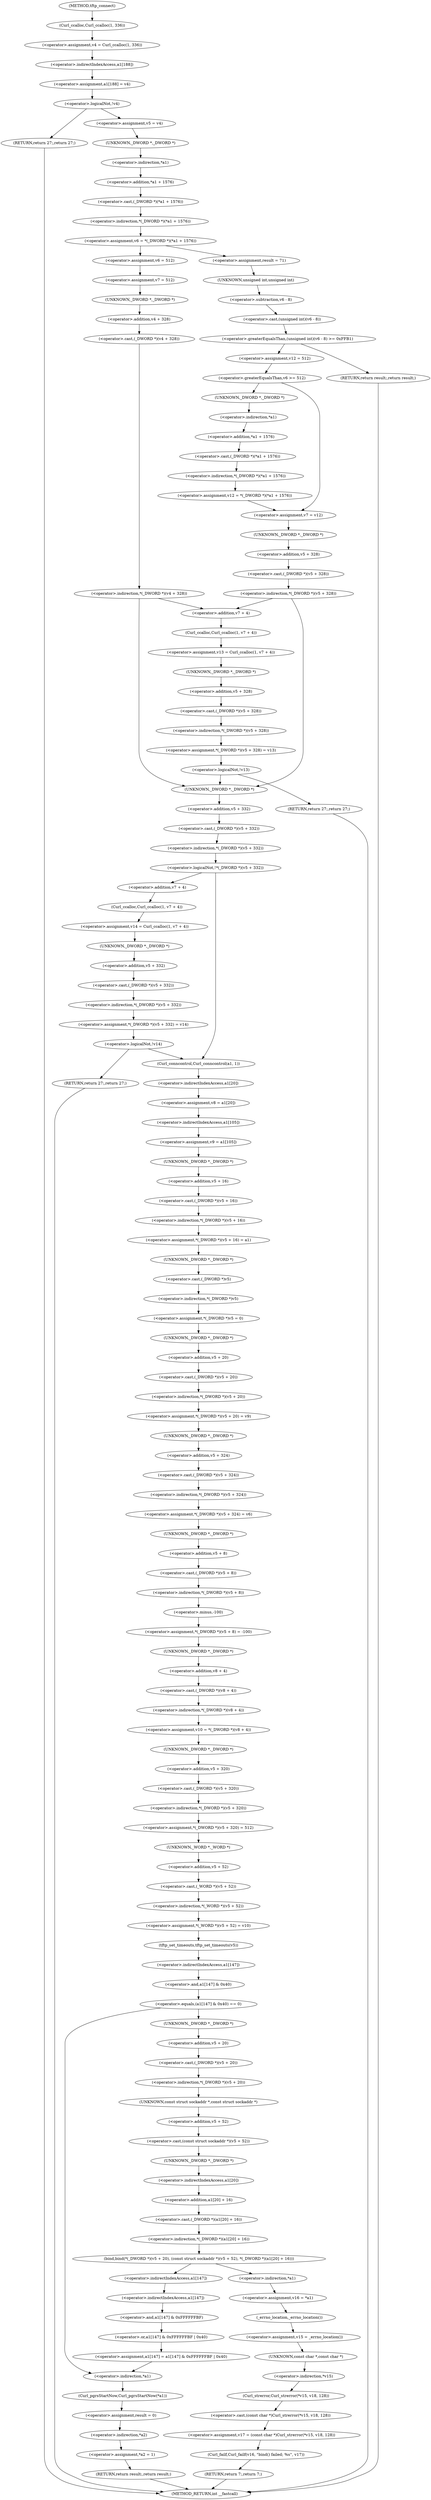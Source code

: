 digraph tftp_connect {  
"1000135" [label = "(<operator>.assignment,v4 = Curl_ccalloc(1, 336))" ]
"1000137" [label = "(Curl_ccalloc,Curl_ccalloc(1, 336))" ]
"1000140" [label = "(<operator>.assignment,a1[188] = v4)" ]
"1000141" [label = "(<operator>.indirectIndexAccess,a1[188])" ]
"1000146" [label = "(<operator>.logicalNot,!v4)" ]
"1000148" [label = "(RETURN,return 27;,return 27;)" ]
"1000150" [label = "(<operator>.assignment,v5 = v4)" ]
"1000153" [label = "(<operator>.assignment,v6 = *(_DWORD *)(*a1 + 1576))" ]
"1000155" [label = "(<operator>.indirection,*(_DWORD *)(*a1 + 1576))" ]
"1000156" [label = "(<operator>.cast,(_DWORD *)(*a1 + 1576))" ]
"1000157" [label = "(UNKNOWN,_DWORD *,_DWORD *)" ]
"1000158" [label = "(<operator>.addition,*a1 + 1576)" ]
"1000159" [label = "(<operator>.indirection,*a1)" ]
"1000165" [label = "(<operator>.assignment,result = 71)" ]
"1000169" [label = "(<operator>.greaterEqualsThan,(unsigned int)(v6 - 8) >= 0xFFB1)" ]
"1000170" [label = "(<operator>.cast,(unsigned int)(v6 - 8))" ]
"1000171" [label = "(UNKNOWN,unsigned int,unsigned int)" ]
"1000172" [label = "(<operator>.subtraction,v6 - 8)" ]
"1000176" [label = "(RETURN,return result;,return result;)" ]
"1000178" [label = "(<operator>.assignment,v12 = 512)" ]
"1000182" [label = "(<operator>.greaterEqualsThan,v6 >= 512)" ]
"1000185" [label = "(<operator>.assignment,v12 = *(_DWORD *)(*a1 + 1576))" ]
"1000187" [label = "(<operator>.indirection,*(_DWORD *)(*a1 + 1576))" ]
"1000188" [label = "(<operator>.cast,(_DWORD *)(*a1 + 1576))" ]
"1000189" [label = "(UNKNOWN,_DWORD *,_DWORD *)" ]
"1000190" [label = "(<operator>.addition,*a1 + 1576)" ]
"1000191" [label = "(<operator>.indirection,*a1)" ]
"1000194" [label = "(<operator>.assignment,v7 = v12)" ]
"1000198" [label = "(<operator>.indirection,*(_DWORD *)(v5 + 328))" ]
"1000199" [label = "(<operator>.cast,(_DWORD *)(v5 + 328))" ]
"1000200" [label = "(UNKNOWN,_DWORD *,_DWORD *)" ]
"1000201" [label = "(<operator>.addition,v5 + 328)" ]
"1000207" [label = "(<operator>.assignment,v6 = 512)" ]
"1000210" [label = "(<operator>.assignment,v7 = 512)" ]
"1000214" [label = "(<operator>.indirection,*(_DWORD *)(v4 + 328))" ]
"1000215" [label = "(<operator>.cast,(_DWORD *)(v4 + 328))" ]
"1000216" [label = "(UNKNOWN,_DWORD *,_DWORD *)" ]
"1000217" [label = "(<operator>.addition,v4 + 328)" ]
"1000221" [label = "(<operator>.assignment,v13 = Curl_ccalloc(1, v7 + 4))" ]
"1000223" [label = "(Curl_ccalloc,Curl_ccalloc(1, v7 + 4))" ]
"1000225" [label = "(<operator>.addition,v7 + 4)" ]
"1000228" [label = "(<operator>.assignment,*(_DWORD *)(v5 + 328) = v13)" ]
"1000229" [label = "(<operator>.indirection,*(_DWORD *)(v5 + 328))" ]
"1000230" [label = "(<operator>.cast,(_DWORD *)(v5 + 328))" ]
"1000231" [label = "(UNKNOWN,_DWORD *,_DWORD *)" ]
"1000232" [label = "(<operator>.addition,v5 + 328)" ]
"1000237" [label = "(<operator>.logicalNot,!v13)" ]
"1000239" [label = "(RETURN,return 27;,return 27;)" ]
"1000243" [label = "(<operator>.logicalNot,!*(_DWORD *)(v5 + 332))" ]
"1000244" [label = "(<operator>.indirection,*(_DWORD *)(v5 + 332))" ]
"1000245" [label = "(<operator>.cast,(_DWORD *)(v5 + 332))" ]
"1000246" [label = "(UNKNOWN,_DWORD *,_DWORD *)" ]
"1000247" [label = "(<operator>.addition,v5 + 332)" ]
"1000251" [label = "(<operator>.assignment,v14 = Curl_ccalloc(1, v7 + 4))" ]
"1000253" [label = "(Curl_ccalloc,Curl_ccalloc(1, v7 + 4))" ]
"1000255" [label = "(<operator>.addition,v7 + 4)" ]
"1000258" [label = "(<operator>.assignment,*(_DWORD *)(v5 + 332) = v14)" ]
"1000259" [label = "(<operator>.indirection,*(_DWORD *)(v5 + 332))" ]
"1000260" [label = "(<operator>.cast,(_DWORD *)(v5 + 332))" ]
"1000261" [label = "(UNKNOWN,_DWORD *,_DWORD *)" ]
"1000262" [label = "(<operator>.addition,v5 + 332)" ]
"1000267" [label = "(<operator>.logicalNot,!v14)" ]
"1000269" [label = "(RETURN,return 27;,return 27;)" ]
"1000271" [label = "(Curl_conncontrol,Curl_conncontrol(a1, 1))" ]
"1000274" [label = "(<operator>.assignment,v8 = a1[20])" ]
"1000276" [label = "(<operator>.indirectIndexAccess,a1[20])" ]
"1000279" [label = "(<operator>.assignment,v9 = a1[105])" ]
"1000281" [label = "(<operator>.indirectIndexAccess,a1[105])" ]
"1000284" [label = "(<operator>.assignment,*(_DWORD *)(v5 + 16) = a1)" ]
"1000285" [label = "(<operator>.indirection,*(_DWORD *)(v5 + 16))" ]
"1000286" [label = "(<operator>.cast,(_DWORD *)(v5 + 16))" ]
"1000287" [label = "(UNKNOWN,_DWORD *,_DWORD *)" ]
"1000288" [label = "(<operator>.addition,v5 + 16)" ]
"1000292" [label = "(<operator>.assignment,*(_DWORD *)v5 = 0)" ]
"1000293" [label = "(<operator>.indirection,*(_DWORD *)v5)" ]
"1000294" [label = "(<operator>.cast,(_DWORD *)v5)" ]
"1000295" [label = "(UNKNOWN,_DWORD *,_DWORD *)" ]
"1000298" [label = "(<operator>.assignment,*(_DWORD *)(v5 + 20) = v9)" ]
"1000299" [label = "(<operator>.indirection,*(_DWORD *)(v5 + 20))" ]
"1000300" [label = "(<operator>.cast,(_DWORD *)(v5 + 20))" ]
"1000301" [label = "(UNKNOWN,_DWORD *,_DWORD *)" ]
"1000302" [label = "(<operator>.addition,v5 + 20)" ]
"1000306" [label = "(<operator>.assignment,*(_DWORD *)(v5 + 324) = v6)" ]
"1000307" [label = "(<operator>.indirection,*(_DWORD *)(v5 + 324))" ]
"1000308" [label = "(<operator>.cast,(_DWORD *)(v5 + 324))" ]
"1000309" [label = "(UNKNOWN,_DWORD *,_DWORD *)" ]
"1000310" [label = "(<operator>.addition,v5 + 324)" ]
"1000314" [label = "(<operator>.assignment,*(_DWORD *)(v5 + 8) = -100)" ]
"1000315" [label = "(<operator>.indirection,*(_DWORD *)(v5 + 8))" ]
"1000316" [label = "(<operator>.cast,(_DWORD *)(v5 + 8))" ]
"1000317" [label = "(UNKNOWN,_DWORD *,_DWORD *)" ]
"1000318" [label = "(<operator>.addition,v5 + 8)" ]
"1000321" [label = "(<operator>.minus,-100)" ]
"1000323" [label = "(<operator>.assignment,v10 = *(_DWORD *)(v8 + 4))" ]
"1000325" [label = "(<operator>.indirection,*(_DWORD *)(v8 + 4))" ]
"1000326" [label = "(<operator>.cast,(_DWORD *)(v8 + 4))" ]
"1000327" [label = "(UNKNOWN,_DWORD *,_DWORD *)" ]
"1000328" [label = "(<operator>.addition,v8 + 4)" ]
"1000331" [label = "(<operator>.assignment,*(_DWORD *)(v5 + 320) = 512)" ]
"1000332" [label = "(<operator>.indirection,*(_DWORD *)(v5 + 320))" ]
"1000333" [label = "(<operator>.cast,(_DWORD *)(v5 + 320))" ]
"1000334" [label = "(UNKNOWN,_DWORD *,_DWORD *)" ]
"1000335" [label = "(<operator>.addition,v5 + 320)" ]
"1000339" [label = "(<operator>.assignment,*(_WORD *)(v5 + 52) = v10)" ]
"1000340" [label = "(<operator>.indirection,*(_WORD *)(v5 + 52))" ]
"1000341" [label = "(<operator>.cast,(_WORD *)(v5 + 52))" ]
"1000342" [label = "(UNKNOWN,_WORD *,_WORD *)" ]
"1000343" [label = "(<operator>.addition,v5 + 52)" ]
"1000347" [label = "(tftp_set_timeouts,tftp_set_timeouts(v5))" ]
"1000350" [label = "(<operator>.equals,(a1[147] & 0x40) == 0)" ]
"1000351" [label = "(<operator>.and,a1[147] & 0x40)" ]
"1000352" [label = "(<operator>.indirectIndexAccess,a1[147])" ]
"1000359" [label = "(bind,bind(*(_DWORD *)(v5 + 20), (const struct sockaddr *)(v5 + 52), *(_DWORD *)(a1[20] + 16)))" ]
"1000360" [label = "(<operator>.indirection,*(_DWORD *)(v5 + 20))" ]
"1000361" [label = "(<operator>.cast,(_DWORD *)(v5 + 20))" ]
"1000362" [label = "(UNKNOWN,_DWORD *,_DWORD *)" ]
"1000363" [label = "(<operator>.addition,v5 + 20)" ]
"1000366" [label = "(<operator>.cast,(const struct sockaddr *)(v5 + 52))" ]
"1000367" [label = "(UNKNOWN,const struct sockaddr *,const struct sockaddr *)" ]
"1000368" [label = "(<operator>.addition,v5 + 52)" ]
"1000371" [label = "(<operator>.indirection,*(_DWORD *)(a1[20] + 16))" ]
"1000372" [label = "(<operator>.cast,(_DWORD *)(a1[20] + 16))" ]
"1000373" [label = "(UNKNOWN,_DWORD *,_DWORD *)" ]
"1000374" [label = "(<operator>.addition,a1[20] + 16)" ]
"1000375" [label = "(<operator>.indirectIndexAccess,a1[20])" ]
"1000380" [label = "(<operator>.assignment,v16 = *a1)" ]
"1000382" [label = "(<operator>.indirection,*a1)" ]
"1000384" [label = "(<operator>.assignment,v15 = _errno_location())" ]
"1000386" [label = "(_errno_location,_errno_location())" ]
"1000387" [label = "(<operator>.assignment,v17 = (const char *)Curl_strerror(*v15, v18, 128))" ]
"1000389" [label = "(<operator>.cast,(const char *)Curl_strerror(*v15, v18, 128))" ]
"1000390" [label = "(UNKNOWN,const char *,const char *)" ]
"1000391" [label = "(Curl_strerror,Curl_strerror(*v15, v18, 128))" ]
"1000392" [label = "(<operator>.indirection,*v15)" ]
"1000396" [label = "(Curl_failf,Curl_failf(v16, \"bind() failed; %s\", v17))" ]
"1000400" [label = "(RETURN,return 7;,return 7;)" ]
"1000402" [label = "(<operator>.assignment,a1[147] = a1[147] & 0xFFFFFFBF | 0x40)" ]
"1000403" [label = "(<operator>.indirectIndexAccess,a1[147])" ]
"1000406" [label = "(<operator>.or,a1[147] & 0xFFFFFFBF | 0x40)" ]
"1000407" [label = "(<operator>.and,a1[147] & 0xFFFFFFBF)" ]
"1000408" [label = "(<operator>.indirectIndexAccess,a1[147])" ]
"1000413" [label = "(Curl_pgrsStartNow,Curl_pgrsStartNow(*a1))" ]
"1000414" [label = "(<operator>.indirection,*a1)" ]
"1000416" [label = "(<operator>.assignment,result = 0)" ]
"1000419" [label = "(<operator>.assignment,*a2 = 1)" ]
"1000420" [label = "(<operator>.indirection,*a2)" ]
"1000423" [label = "(RETURN,return result;,return result;)" ]
"1000116" [label = "(METHOD,tftp_connect)" ]
"1000425" [label = "(METHOD_RETURN,int __fastcall)" ]
  "1000135" -> "1000141" 
  "1000137" -> "1000135" 
  "1000140" -> "1000146" 
  "1000141" -> "1000140" 
  "1000146" -> "1000148" 
  "1000146" -> "1000150" 
  "1000148" -> "1000425" 
  "1000150" -> "1000157" 
  "1000153" -> "1000165" 
  "1000153" -> "1000207" 
  "1000155" -> "1000153" 
  "1000156" -> "1000155" 
  "1000157" -> "1000159" 
  "1000158" -> "1000156" 
  "1000159" -> "1000158" 
  "1000165" -> "1000171" 
  "1000169" -> "1000176" 
  "1000169" -> "1000178" 
  "1000170" -> "1000169" 
  "1000171" -> "1000172" 
  "1000172" -> "1000170" 
  "1000176" -> "1000425" 
  "1000178" -> "1000182" 
  "1000182" -> "1000189" 
  "1000182" -> "1000194" 
  "1000185" -> "1000194" 
  "1000187" -> "1000185" 
  "1000188" -> "1000187" 
  "1000189" -> "1000191" 
  "1000190" -> "1000188" 
  "1000191" -> "1000190" 
  "1000194" -> "1000200" 
  "1000198" -> "1000246" 
  "1000198" -> "1000225" 
  "1000199" -> "1000198" 
  "1000200" -> "1000201" 
  "1000201" -> "1000199" 
  "1000207" -> "1000210" 
  "1000210" -> "1000216" 
  "1000214" -> "1000246" 
  "1000214" -> "1000225" 
  "1000215" -> "1000214" 
  "1000216" -> "1000217" 
  "1000217" -> "1000215" 
  "1000221" -> "1000231" 
  "1000223" -> "1000221" 
  "1000225" -> "1000223" 
  "1000228" -> "1000237" 
  "1000229" -> "1000228" 
  "1000230" -> "1000229" 
  "1000231" -> "1000232" 
  "1000232" -> "1000230" 
  "1000237" -> "1000239" 
  "1000237" -> "1000246" 
  "1000239" -> "1000425" 
  "1000243" -> "1000255" 
  "1000243" -> "1000271" 
  "1000244" -> "1000243" 
  "1000245" -> "1000244" 
  "1000246" -> "1000247" 
  "1000247" -> "1000245" 
  "1000251" -> "1000261" 
  "1000253" -> "1000251" 
  "1000255" -> "1000253" 
  "1000258" -> "1000267" 
  "1000259" -> "1000258" 
  "1000260" -> "1000259" 
  "1000261" -> "1000262" 
  "1000262" -> "1000260" 
  "1000267" -> "1000269" 
  "1000267" -> "1000271" 
  "1000269" -> "1000425" 
  "1000271" -> "1000276" 
  "1000274" -> "1000281" 
  "1000276" -> "1000274" 
  "1000279" -> "1000287" 
  "1000281" -> "1000279" 
  "1000284" -> "1000295" 
  "1000285" -> "1000284" 
  "1000286" -> "1000285" 
  "1000287" -> "1000288" 
  "1000288" -> "1000286" 
  "1000292" -> "1000301" 
  "1000293" -> "1000292" 
  "1000294" -> "1000293" 
  "1000295" -> "1000294" 
  "1000298" -> "1000309" 
  "1000299" -> "1000298" 
  "1000300" -> "1000299" 
  "1000301" -> "1000302" 
  "1000302" -> "1000300" 
  "1000306" -> "1000317" 
  "1000307" -> "1000306" 
  "1000308" -> "1000307" 
  "1000309" -> "1000310" 
  "1000310" -> "1000308" 
  "1000314" -> "1000327" 
  "1000315" -> "1000321" 
  "1000316" -> "1000315" 
  "1000317" -> "1000318" 
  "1000318" -> "1000316" 
  "1000321" -> "1000314" 
  "1000323" -> "1000334" 
  "1000325" -> "1000323" 
  "1000326" -> "1000325" 
  "1000327" -> "1000328" 
  "1000328" -> "1000326" 
  "1000331" -> "1000342" 
  "1000332" -> "1000331" 
  "1000333" -> "1000332" 
  "1000334" -> "1000335" 
  "1000335" -> "1000333" 
  "1000339" -> "1000347" 
  "1000340" -> "1000339" 
  "1000341" -> "1000340" 
  "1000342" -> "1000343" 
  "1000343" -> "1000341" 
  "1000347" -> "1000352" 
  "1000350" -> "1000362" 
  "1000350" -> "1000414" 
  "1000351" -> "1000350" 
  "1000352" -> "1000351" 
  "1000359" -> "1000382" 
  "1000359" -> "1000403" 
  "1000360" -> "1000367" 
  "1000361" -> "1000360" 
  "1000362" -> "1000363" 
  "1000363" -> "1000361" 
  "1000366" -> "1000373" 
  "1000367" -> "1000368" 
  "1000368" -> "1000366" 
  "1000371" -> "1000359" 
  "1000372" -> "1000371" 
  "1000373" -> "1000375" 
  "1000374" -> "1000372" 
  "1000375" -> "1000374" 
  "1000380" -> "1000386" 
  "1000382" -> "1000380" 
  "1000384" -> "1000390" 
  "1000386" -> "1000384" 
  "1000387" -> "1000396" 
  "1000389" -> "1000387" 
  "1000390" -> "1000392" 
  "1000391" -> "1000389" 
  "1000392" -> "1000391" 
  "1000396" -> "1000400" 
  "1000400" -> "1000425" 
  "1000402" -> "1000414" 
  "1000403" -> "1000408" 
  "1000406" -> "1000402" 
  "1000407" -> "1000406" 
  "1000408" -> "1000407" 
  "1000413" -> "1000416" 
  "1000414" -> "1000413" 
  "1000416" -> "1000420" 
  "1000419" -> "1000423" 
  "1000420" -> "1000419" 
  "1000423" -> "1000425" 
  "1000116" -> "1000137" 
}
